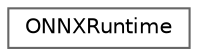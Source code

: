 digraph "Graphical Class Hierarchy"
{
 // LATEX_PDF_SIZE
  bgcolor="transparent";
  edge [fontname=Helvetica,fontsize=10,labelfontname=Helvetica,labelfontsize=10];
  node [fontname=Helvetica,fontsize=10,shape=box,height=0.2,width=0.4];
  rankdir="LR";
  Node0 [id="Node000000",label="ONNXRuntime",height=0.2,width=0.4,color="grey40", fillcolor="white", style="filled",URL="$classONNXRuntime.html",tooltip=" "];
}
